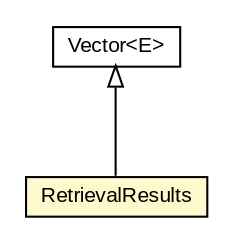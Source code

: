 #!/usr/local/bin/dot
#
# Class diagram 
# Generated by UMLGraph version 5.3 (http://www.umlgraph.org/)
#

digraph G {
	edge [fontname="arial",fontsize=10,labelfontname="arial",labelfontsize=10];
	node [fontname="arial",fontsize=10,shape=plaintext];
	nodesep=0.25;
	ranksep=0.5;
	// context.arch.storage.RetrievalResults
	c33601 [label=<<table title="context.arch.storage.RetrievalResults" border="0" cellborder="1" cellspacing="0" cellpadding="2" port="p" bgcolor="lemonChiffon" href="./RetrievalResults.html">
		<tr><td><table border="0" cellspacing="0" cellpadding="1">
<tr><td align="center" balign="center"> RetrievalResults </td></tr>
		</table></td></tr>
		</table>>, fontname="arial", fontcolor="black", fontsize=10.0];
	//context.arch.storage.RetrievalResults extends java.util.Vector<context.arch.storage.Attributes>
	c33946:p -> c33601:p [dir=back,arrowtail=empty];
	// java.util.Vector<E>
	c33946 [label=<<table title="java.util.Vector" border="0" cellborder="1" cellspacing="0" cellpadding="2" port="p" href="http://java.sun.com/j2se/1.4.2/docs/api/java/util/Vector.html">
		<tr><td><table border="0" cellspacing="0" cellpadding="1">
<tr><td align="center" balign="center"> Vector&lt;E&gt; </td></tr>
		</table></td></tr>
		</table>>, fontname="arial", fontcolor="black", fontsize=10.0];
}

